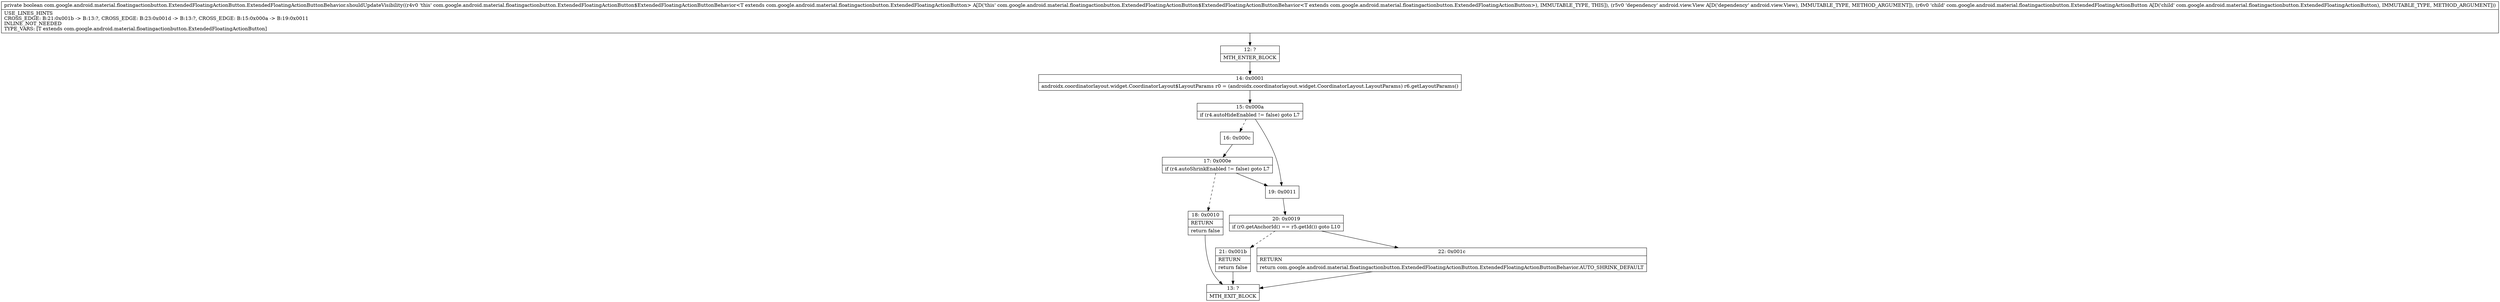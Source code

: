 digraph "CFG forcom.google.android.material.floatingactionbutton.ExtendedFloatingActionButton.ExtendedFloatingActionButtonBehavior.shouldUpdateVisibility(Landroid\/view\/View;Lcom\/google\/android\/material\/floatingactionbutton\/ExtendedFloatingActionButton;)Z" {
Node_12 [shape=record,label="{12\:\ ?|MTH_ENTER_BLOCK\l}"];
Node_14 [shape=record,label="{14\:\ 0x0001|androidx.coordinatorlayout.widget.CoordinatorLayout$LayoutParams r0 = (androidx.coordinatorlayout.widget.CoordinatorLayout.LayoutParams) r6.getLayoutParams()\l}"];
Node_15 [shape=record,label="{15\:\ 0x000a|if (r4.autoHideEnabled != false) goto L7\l}"];
Node_16 [shape=record,label="{16\:\ 0x000c}"];
Node_17 [shape=record,label="{17\:\ 0x000e|if (r4.autoShrinkEnabled != false) goto L7\l}"];
Node_18 [shape=record,label="{18\:\ 0x0010|RETURN\l|return false\l}"];
Node_13 [shape=record,label="{13\:\ ?|MTH_EXIT_BLOCK\l}"];
Node_19 [shape=record,label="{19\:\ 0x0011}"];
Node_20 [shape=record,label="{20\:\ 0x0019|if (r0.getAnchorId() == r5.getId()) goto L10\l}"];
Node_21 [shape=record,label="{21\:\ 0x001b|RETURN\l|return false\l}"];
Node_22 [shape=record,label="{22\:\ 0x001c|RETURN\l|return com.google.android.material.floatingactionbutton.ExtendedFloatingActionButton.ExtendedFloatingActionButtonBehavior.AUTO_SHRINK_DEFAULT\l}"];
MethodNode[shape=record,label="{private boolean com.google.android.material.floatingactionbutton.ExtendedFloatingActionButton.ExtendedFloatingActionButtonBehavior.shouldUpdateVisibility((r4v0 'this' com.google.android.material.floatingactionbutton.ExtendedFloatingActionButton$ExtendedFloatingActionButtonBehavior\<T extends com.google.android.material.floatingactionbutton.ExtendedFloatingActionButton\> A[D('this' com.google.android.material.floatingactionbutton.ExtendedFloatingActionButton$ExtendedFloatingActionButtonBehavior\<T extends com.google.android.material.floatingactionbutton.ExtendedFloatingActionButton\>), IMMUTABLE_TYPE, THIS]), (r5v0 'dependency' android.view.View A[D('dependency' android.view.View), IMMUTABLE_TYPE, METHOD_ARGUMENT]), (r6v0 'child' com.google.android.material.floatingactionbutton.ExtendedFloatingActionButton A[D('child' com.google.android.material.floatingactionbutton.ExtendedFloatingActionButton), IMMUTABLE_TYPE, METHOD_ARGUMENT]))  | USE_LINES_HINTS\lCROSS_EDGE: B:21:0x001b \-\> B:13:?, CROSS_EDGE: B:23:0x001d \-\> B:13:?, CROSS_EDGE: B:15:0x000a \-\> B:19:0x0011\lINLINE_NOT_NEEDED\lTYPE_VARS: [T extends com.google.android.material.floatingactionbutton.ExtendedFloatingActionButton]\l}"];
MethodNode -> Node_12;Node_12 -> Node_14;
Node_14 -> Node_15;
Node_15 -> Node_16[style=dashed];
Node_15 -> Node_19;
Node_16 -> Node_17;
Node_17 -> Node_18[style=dashed];
Node_17 -> Node_19;
Node_18 -> Node_13;
Node_19 -> Node_20;
Node_20 -> Node_21[style=dashed];
Node_20 -> Node_22;
Node_21 -> Node_13;
Node_22 -> Node_13;
}

